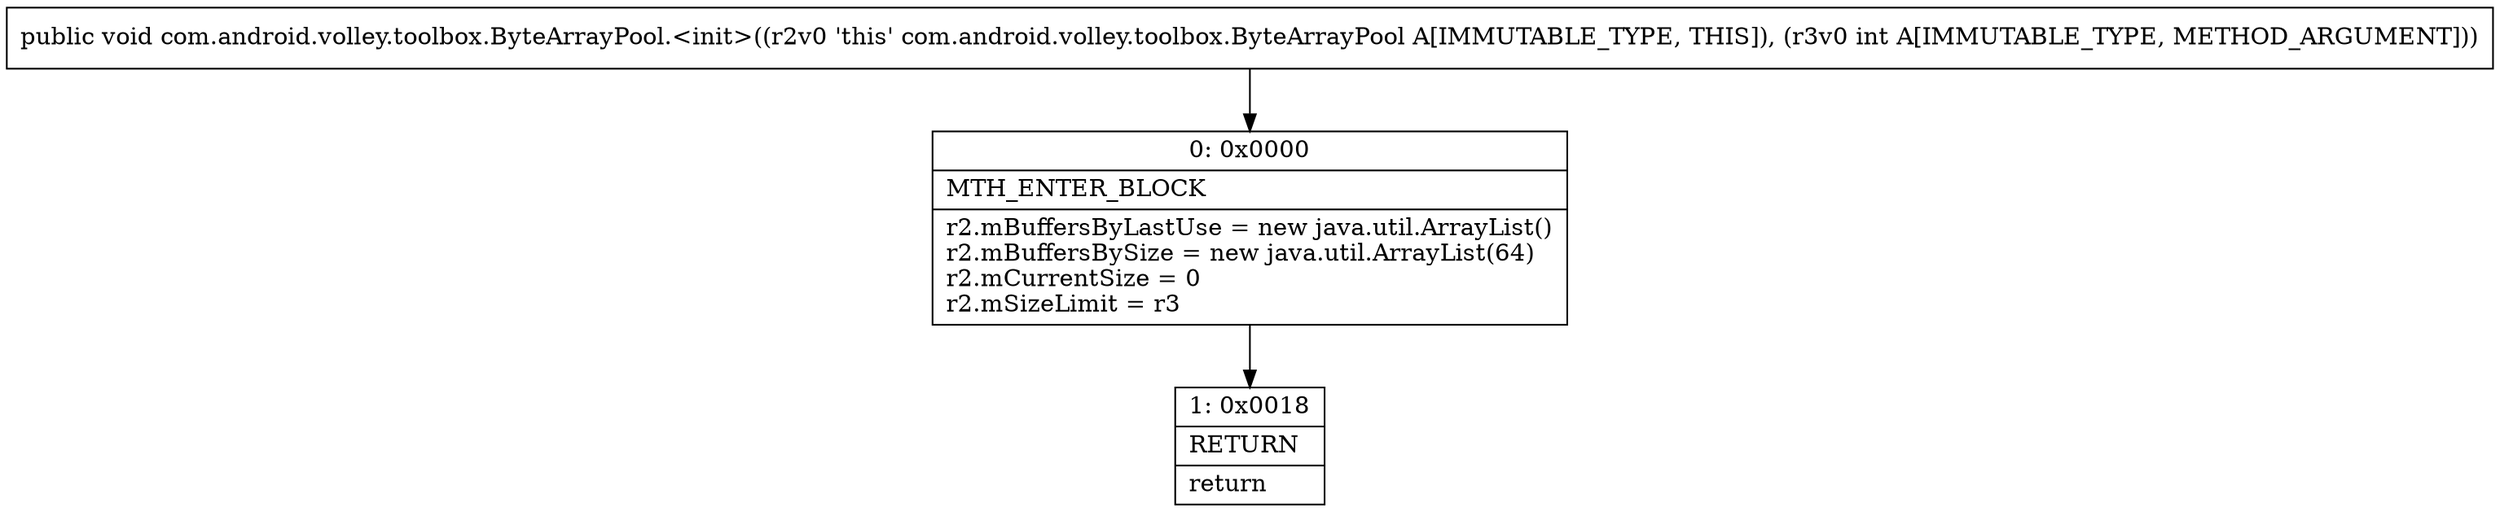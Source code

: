 digraph "CFG forcom.android.volley.toolbox.ByteArrayPool.\<init\>(I)V" {
Node_0 [shape=record,label="{0\:\ 0x0000|MTH_ENTER_BLOCK\l|r2.mBuffersByLastUse = new java.util.ArrayList()\lr2.mBuffersBySize = new java.util.ArrayList(64)\lr2.mCurrentSize = 0\lr2.mSizeLimit = r3\l}"];
Node_1 [shape=record,label="{1\:\ 0x0018|RETURN\l|return\l}"];
MethodNode[shape=record,label="{public void com.android.volley.toolbox.ByteArrayPool.\<init\>((r2v0 'this' com.android.volley.toolbox.ByteArrayPool A[IMMUTABLE_TYPE, THIS]), (r3v0 int A[IMMUTABLE_TYPE, METHOD_ARGUMENT])) }"];
MethodNode -> Node_0;
Node_0 -> Node_1;
}

